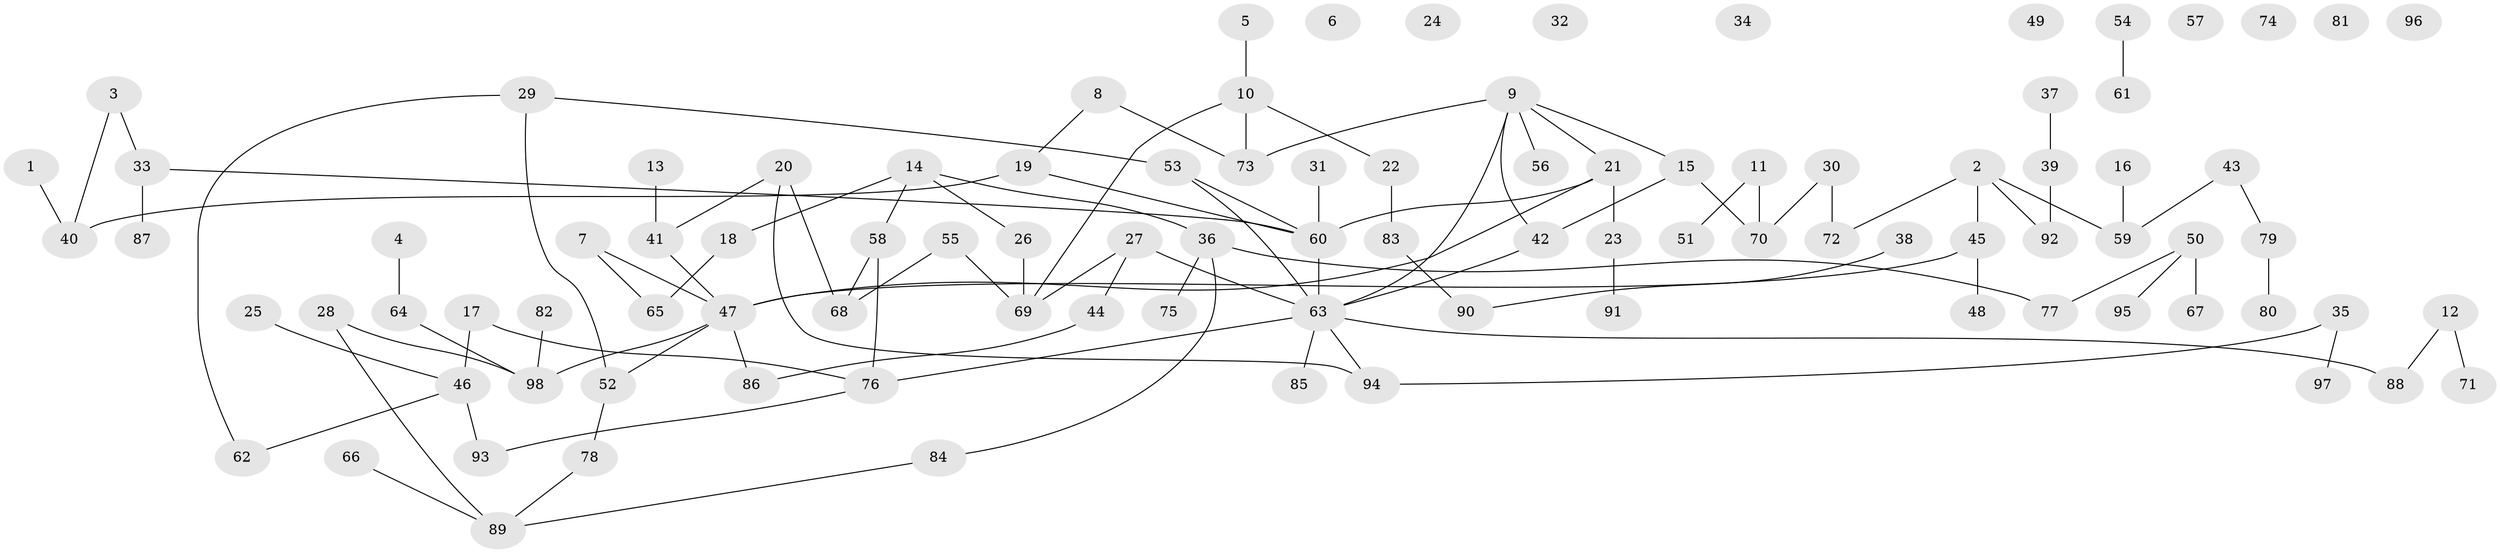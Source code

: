 // Generated by graph-tools (version 1.1) at 2025/12/03/09/25 04:12:59]
// undirected, 98 vertices, 106 edges
graph export_dot {
graph [start="1"]
  node [color=gray90,style=filled];
  1;
  2;
  3;
  4;
  5;
  6;
  7;
  8;
  9;
  10;
  11;
  12;
  13;
  14;
  15;
  16;
  17;
  18;
  19;
  20;
  21;
  22;
  23;
  24;
  25;
  26;
  27;
  28;
  29;
  30;
  31;
  32;
  33;
  34;
  35;
  36;
  37;
  38;
  39;
  40;
  41;
  42;
  43;
  44;
  45;
  46;
  47;
  48;
  49;
  50;
  51;
  52;
  53;
  54;
  55;
  56;
  57;
  58;
  59;
  60;
  61;
  62;
  63;
  64;
  65;
  66;
  67;
  68;
  69;
  70;
  71;
  72;
  73;
  74;
  75;
  76;
  77;
  78;
  79;
  80;
  81;
  82;
  83;
  84;
  85;
  86;
  87;
  88;
  89;
  90;
  91;
  92;
  93;
  94;
  95;
  96;
  97;
  98;
  1 -- 40;
  2 -- 45;
  2 -- 59;
  2 -- 72;
  2 -- 92;
  3 -- 33;
  3 -- 40;
  4 -- 64;
  5 -- 10;
  7 -- 47;
  7 -- 65;
  8 -- 19;
  8 -- 73;
  9 -- 15;
  9 -- 21;
  9 -- 42;
  9 -- 56;
  9 -- 63;
  9 -- 73;
  10 -- 22;
  10 -- 69;
  10 -- 73;
  11 -- 51;
  11 -- 70;
  12 -- 71;
  12 -- 88;
  13 -- 41;
  14 -- 18;
  14 -- 26;
  14 -- 36;
  14 -- 58;
  15 -- 42;
  15 -- 70;
  16 -- 59;
  17 -- 46;
  17 -- 76;
  18 -- 65;
  19 -- 40;
  19 -- 60;
  20 -- 41;
  20 -- 68;
  20 -- 94;
  21 -- 23;
  21 -- 47;
  21 -- 60;
  22 -- 83;
  23 -- 91;
  25 -- 46;
  26 -- 69;
  27 -- 44;
  27 -- 63;
  27 -- 69;
  28 -- 89;
  28 -- 98;
  29 -- 52;
  29 -- 53;
  29 -- 62;
  30 -- 70;
  30 -- 72;
  31 -- 60;
  33 -- 60;
  33 -- 87;
  35 -- 94;
  35 -- 97;
  36 -- 75;
  36 -- 77;
  36 -- 84;
  37 -- 39;
  38 -- 90;
  39 -- 92;
  41 -- 47;
  42 -- 63;
  43 -- 59;
  43 -- 79;
  44 -- 86;
  45 -- 47;
  45 -- 48;
  46 -- 62;
  46 -- 93;
  47 -- 52;
  47 -- 86;
  47 -- 98;
  50 -- 67;
  50 -- 77;
  50 -- 95;
  52 -- 78;
  53 -- 60;
  53 -- 63;
  54 -- 61;
  55 -- 68;
  55 -- 69;
  58 -- 68;
  58 -- 76;
  60 -- 63;
  63 -- 76;
  63 -- 85;
  63 -- 88;
  63 -- 94;
  64 -- 98;
  66 -- 89;
  76 -- 93;
  78 -- 89;
  79 -- 80;
  82 -- 98;
  83 -- 90;
  84 -- 89;
}
